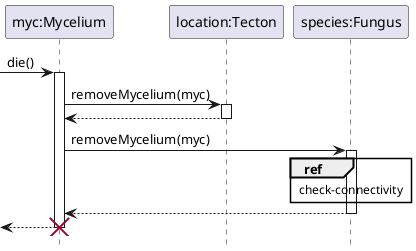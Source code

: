 @startuml Mycelium/mycelium-death
hide footbox

participant "myc:Mycelium" as mycelium
participant "location:Tecton" as location
participant "species:Fungus" as fungus

-> mycelium: die()
activate mycelium

mycelium -> location : removeMycelium(myc)
activate location
return


mycelium -> fungus : removeMycelium(myc)
activate fungus
ref over fungus
    check-connectivity
end ref
return

<-- mycelium
destroy mycelium

@enduml